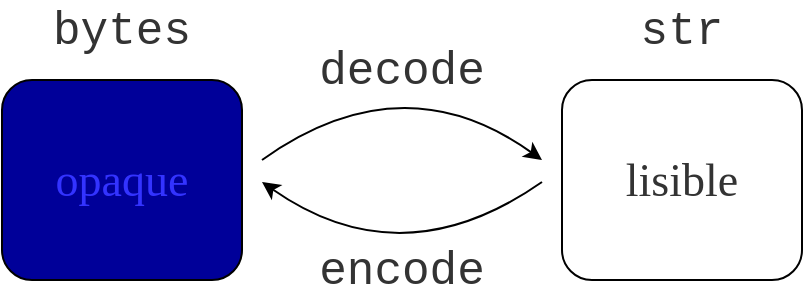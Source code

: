 <mxfile>
    <diagram id="6e-KuGFo-os6nksj4uUL" name="Page-1">
        <mxGraphModel dx="1071" dy="762" grid="1" gridSize="10" guides="1" tooltips="1" connect="1" arrows="1" fold="1" page="1" pageScale="1" pageWidth="827" pageHeight="1169" math="0" shadow="0">
            <root>
                <mxCell id="0"/>
                <mxCell id="1" parent="0"/>
                <mxCell id="2" value="&lt;font color=&quot;#3333ff&quot; face=&quot;Verdana&quot; style=&quot;font-size: 23px;&quot;&gt;opaque&lt;/font&gt;" style="rounded=1;whiteSpace=wrap;html=1;fillColor=#000099;" vertex="1" parent="1">
                    <mxGeometry x="80" y="180" width="120" height="100" as="geometry"/>
                </mxCell>
                <mxCell id="3" value="&lt;font color=&quot;#333333&quot; face=&quot;Verdana&quot; style=&quot;font-size: 23px;&quot;&gt;lisible&lt;/font&gt;" style="rounded=1;whiteSpace=wrap;html=1;fillColor=none;" vertex="1" parent="1">
                    <mxGeometry x="360" y="180" width="120" height="100" as="geometry"/>
                </mxCell>
                <mxCell id="4" value="&lt;font face=&quot;Courier New&quot;&gt;bytes&lt;/font&gt;" style="text;html=1;strokeColor=none;fillColor=none;align=center;verticalAlign=middle;whiteSpace=wrap;rounded=0;labelBackgroundColor=none;fontFamily=Verdana;fontSize=23;fontColor=#333333;" vertex="1" parent="1">
                    <mxGeometry x="110" y="140" width="60" height="30" as="geometry"/>
                </mxCell>
                <mxCell id="5" value="&lt;font face=&quot;Courier New&quot;&gt;str&lt;/font&gt;" style="text;html=1;strokeColor=none;fillColor=none;align=center;verticalAlign=middle;whiteSpace=wrap;rounded=0;labelBackgroundColor=none;fontFamily=Verdana;fontSize=23;fontColor=#333333;" vertex="1" parent="1">
                    <mxGeometry x="390" y="140" width="60" height="30" as="geometry"/>
                </mxCell>
                <mxCell id="6" value="" style="curved=1;endArrow=classic;html=1;fontFamily=Courier New;fontSize=23;fontColor=#333333;" edge="1" parent="1">
                    <mxGeometry width="50" height="50" relative="1" as="geometry">
                        <mxPoint x="210" y="220" as="sourcePoint"/>
                        <mxPoint x="350" y="220" as="targetPoint"/>
                        <Array as="points">
                            <mxPoint x="280" y="170"/>
                        </Array>
                    </mxGeometry>
                </mxCell>
                <mxCell id="7" value="&lt;font face=&quot;Courier New&quot;&gt;decode&lt;/font&gt;" style="text;html=1;strokeColor=none;fillColor=none;align=center;verticalAlign=middle;whiteSpace=wrap;rounded=0;labelBackgroundColor=none;fontFamily=Verdana;fontSize=23;fontColor=#333333;" vertex="1" parent="1">
                    <mxGeometry x="250" y="160" width="60" height="30" as="geometry"/>
                </mxCell>
                <mxCell id="10" value="" style="curved=1;endArrow=classic;html=1;fontFamily=Courier New;fontSize=23;fontColor=#333333;" edge="1" parent="1">
                    <mxGeometry width="50" height="50" relative="1" as="geometry">
                        <mxPoint x="350" y="231" as="sourcePoint"/>
                        <mxPoint x="210" y="231" as="targetPoint"/>
                        <Array as="points">
                            <mxPoint x="280" y="280"/>
                        </Array>
                    </mxGeometry>
                </mxCell>
                <mxCell id="11" value="&lt;font face=&quot;Courier New&quot;&gt;encode&lt;/font&gt;" style="text;html=1;strokeColor=none;fillColor=none;align=center;verticalAlign=middle;whiteSpace=wrap;rounded=0;labelBackgroundColor=none;fontFamily=Verdana;fontSize=23;fontColor=#333333;" vertex="1" parent="1">
                    <mxGeometry x="250" y="260" width="60" height="30" as="geometry"/>
                </mxCell>
            </root>
        </mxGraphModel>
    </diagram>
</mxfile>